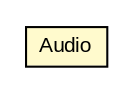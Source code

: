 #!/usr/local/bin/dot
#
# Class diagram 
# Generated by UMLGraph version 5.1 (http://www.umlgraph.org/)
#

digraph G {
	edge [fontname="arial",fontsize=10,labelfontname="arial",labelfontsize=10];
	node [fontname="arial",fontsize=10,shape=plaintext];
	nodesep=0.25;
	ranksep=0.5;
	// org.olympe.musicplayer.bean.model.Audio
	c701 [label=<<table title="org.olympe.musicplayer.bean.model.Audio" border="0" cellborder="1" cellspacing="0" cellpadding="2" port="p" bgcolor="lemonChiffon" href="./Audio.html">
		<tr><td><table border="0" cellspacing="0" cellpadding="1">
<tr><td align="center" balign="center"> Audio </td></tr>
		</table></td></tr>
		</table>>, fontname="arial", fontcolor="black", fontsize=10.0];
}

